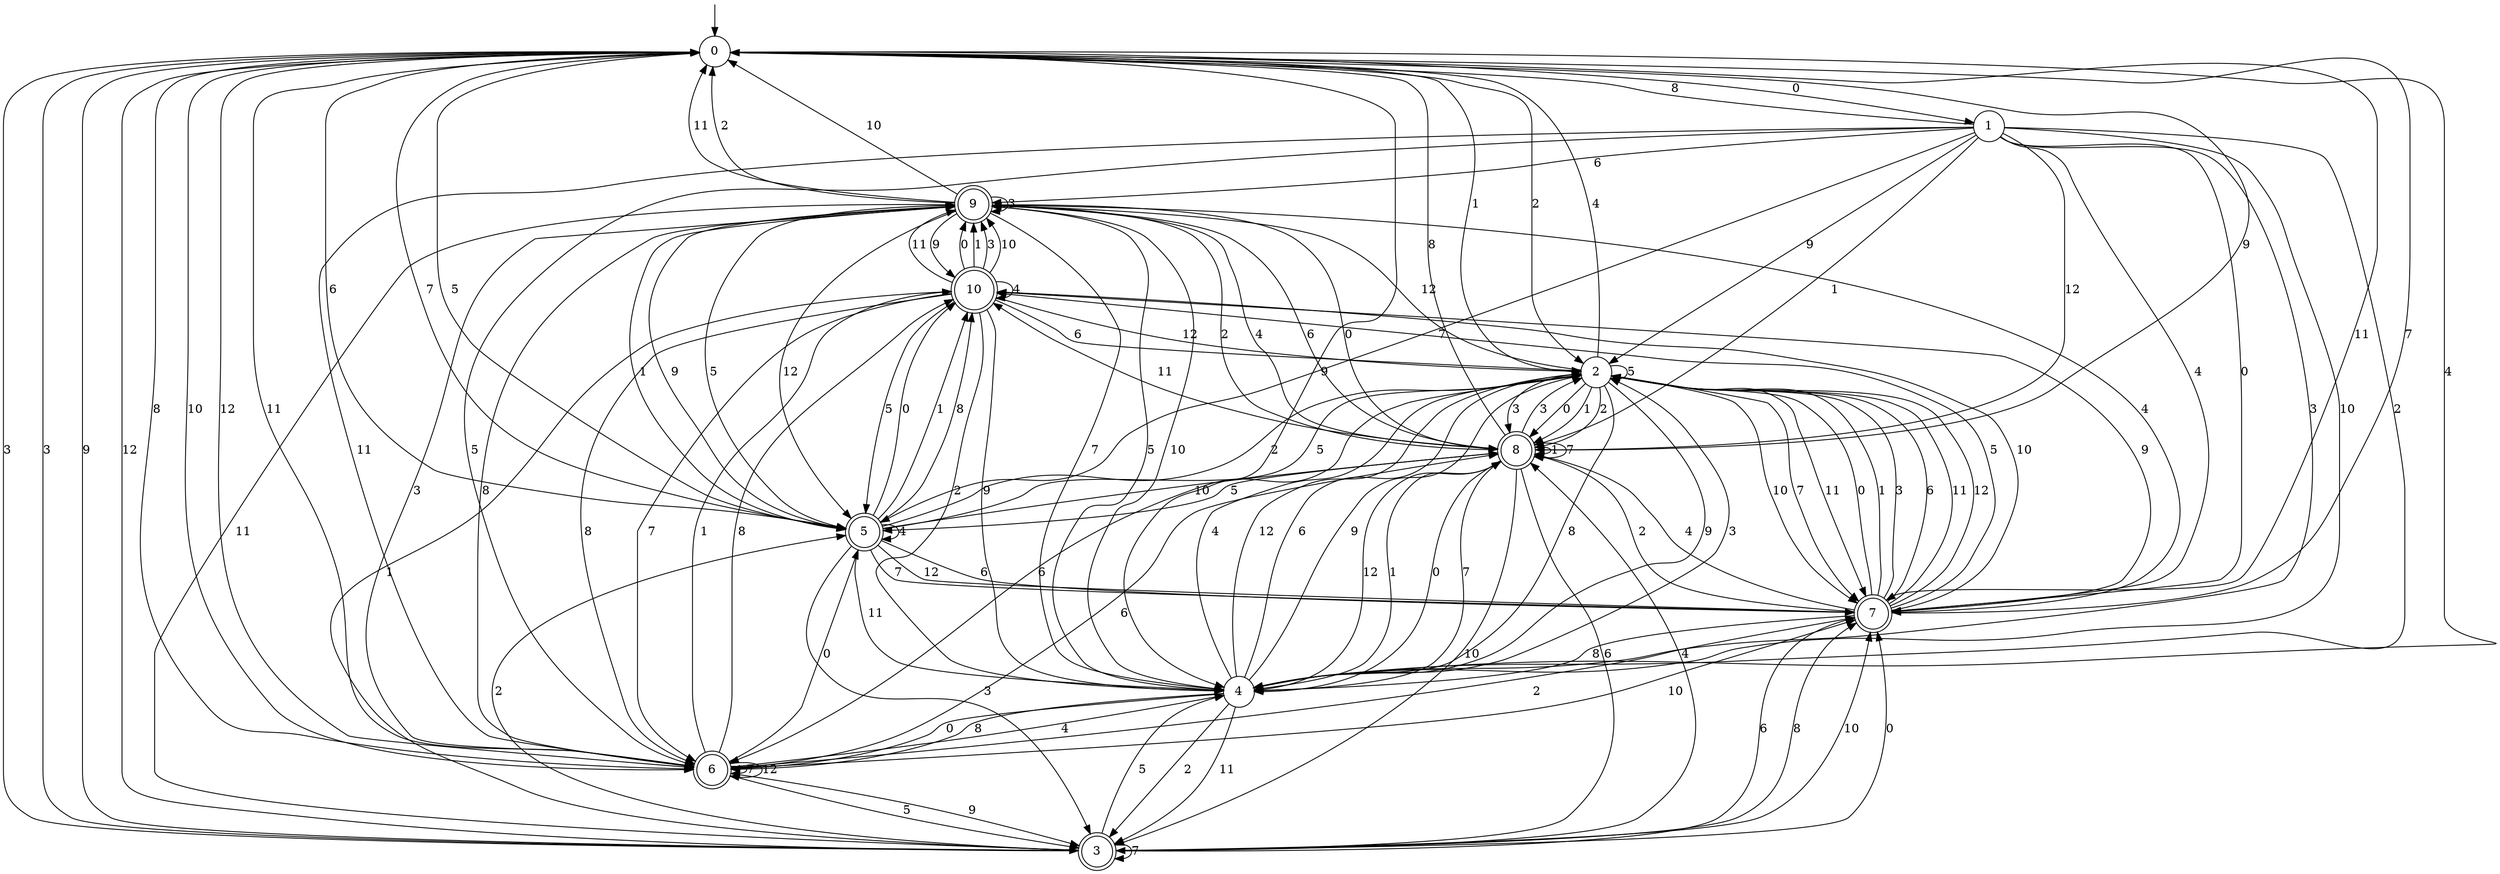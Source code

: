 digraph g {

	s0 [shape="circle" label="0"];
	s1 [shape="circle" label="1"];
	s2 [shape="circle" label="2"];
	s3 [shape="doublecircle" label="3"];
	s4 [shape="circle" label="4"];
	s5 [shape="doublecircle" label="5"];
	s6 [shape="doublecircle" label="6"];
	s7 [shape="doublecircle" label="7"];
	s8 [shape="doublecircle" label="8"];
	s9 [shape="doublecircle" label="9"];
	s10 [shape="doublecircle" label="10"];
	s0 -> s1 [label="0"];
	s0 -> s2 [label="1"];
	s0 -> s2 [label="2"];
	s0 -> s3 [label="3"];
	s0 -> s4 [label="4"];
	s0 -> s5 [label="5"];
	s0 -> s5 [label="6"];
	s0 -> s5 [label="7"];
	s0 -> s6 [label="8"];
	s0 -> s4 [label="9"];
	s0 -> s6 [label="10"];
	s0 -> s7 [label="11"];
	s0 -> s6 [label="12"];
	s1 -> s7 [label="0"];
	s1 -> s8 [label="1"];
	s1 -> s4 [label="2"];
	s1 -> s4 [label="3"];
	s1 -> s7 [label="4"];
	s1 -> s6 [label="5"];
	s1 -> s9 [label="6"];
	s1 -> s5 [label="7"];
	s1 -> s0 [label="8"];
	s1 -> s2 [label="9"];
	s1 -> s4 [label="10"];
	s1 -> s6 [label="11"];
	s1 -> s8 [label="12"];
	s2 -> s8 [label="0"];
	s2 -> s8 [label="1"];
	s2 -> s8 [label="2"];
	s2 -> s8 [label="3"];
	s2 -> s0 [label="4"];
	s2 -> s2 [label="5"];
	s2 -> s6 [label="6"];
	s2 -> s7 [label="7"];
	s2 -> s4 [label="8"];
	s2 -> s4 [label="9"];
	s2 -> s7 [label="10"];
	s2 -> s7 [label="11"];
	s2 -> s9 [label="12"];
	s3 -> s7 [label="0"];
	s3 -> s10 [label="1"];
	s3 -> s5 [label="2"];
	s3 -> s0 [label="3"];
	s3 -> s8 [label="4"];
	s3 -> s4 [label="5"];
	s3 -> s7 [label="6"];
	s3 -> s3 [label="7"];
	s3 -> s7 [label="8"];
	s3 -> s0 [label="9"];
	s3 -> s7 [label="10"];
	s3 -> s9 [label="11"];
	s3 -> s0 [label="12"];
	s4 -> s6 [label="0"];
	s4 -> s8 [label="1"];
	s4 -> s3 [label="2"];
	s4 -> s2 [label="3"];
	s4 -> s2 [label="4"];
	s4 -> s9 [label="5"];
	s4 -> s2 [label="6"];
	s4 -> s8 [label="7"];
	s4 -> s6 [label="8"];
	s4 -> s2 [label="9"];
	s4 -> s9 [label="10"];
	s4 -> s3 [label="11"];
	s4 -> s2 [label="12"];
	s5 -> s10 [label="0"];
	s5 -> s10 [label="1"];
	s5 -> s2 [label="2"];
	s5 -> s3 [label="3"];
	s5 -> s5 [label="4"];
	s5 -> s2 [label="5"];
	s5 -> s7 [label="6"];
	s5 -> s7 [label="7"];
	s5 -> s10 [label="8"];
	s5 -> s9 [label="9"];
	s5 -> s8 [label="10"];
	s5 -> s4 [label="11"];
	s5 -> s7 [label="12"];
	s6 -> s5 [label="0"];
	s6 -> s10 [label="1"];
	s6 -> s7 [label="2"];
	s6 -> s9 [label="3"];
	s6 -> s4 [label="4"];
	s6 -> s3 [label="5"];
	s6 -> s8 [label="6"];
	s6 -> s6 [label="7"];
	s6 -> s10 [label="8"];
	s6 -> s3 [label="9"];
	s6 -> s7 [label="10"];
	s6 -> s0 [label="11"];
	s6 -> s6 [label="12"];
	s7 -> s2 [label="0"];
	s7 -> s2 [label="1"];
	s7 -> s8 [label="2"];
	s7 -> s2 [label="3"];
	s7 -> s8 [label="4"];
	s7 -> s10 [label="5"];
	s7 -> s2 [label="6"];
	s7 -> s0 [label="7"];
	s7 -> s4 [label="8"];
	s7 -> s10 [label="9"];
	s7 -> s10 [label="10"];
	s7 -> s2 [label="11"];
	s7 -> s2 [label="12"];
	s8 -> s4 [label="0"];
	s8 -> s8 [label="1"];
	s8 -> s9 [label="2"];
	s8 -> s2 [label="3"];
	s8 -> s9 [label="4"];
	s8 -> s5 [label="5"];
	s8 -> s3 [label="6"];
	s8 -> s8 [label="7"];
	s8 -> s0 [label="8"];
	s8 -> s0 [label="9"];
	s8 -> s3 [label="10"];
	s8 -> s10 [label="11"];
	s8 -> s4 [label="12"];
	s9 -> s8 [label="0"];
	s9 -> s5 [label="1"];
	s9 -> s0 [label="2"];
	s9 -> s9 [label="3"];
	s9 -> s7 [label="4"];
	s9 -> s5 [label="5"];
	s9 -> s8 [label="6"];
	s9 -> s4 [label="7"];
	s9 -> s6 [label="8"];
	s9 -> s10 [label="9"];
	s9 -> s0 [label="10"];
	s9 -> s0 [label="11"];
	s9 -> s5 [label="12"];
	s10 -> s9 [label="0"];
	s10 -> s9 [label="1"];
	s10 -> s4 [label="2"];
	s10 -> s9 [label="3"];
	s10 -> s10 [label="4"];
	s10 -> s5 [label="5"];
	s10 -> s2 [label="6"];
	s10 -> s6 [label="7"];
	s10 -> s6 [label="8"];
	s10 -> s4 [label="9"];
	s10 -> s9 [label="10"];
	s10 -> s9 [label="11"];
	s10 -> s2 [label="12"];

__start0 [label="" shape="none" width="0" height="0"];
__start0 -> s0;

}
